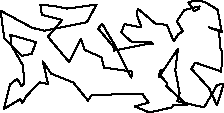 unitsize(0.001cm);
draw((3140,1401)--(3220,1454));
draw((3220,1454)--(3114,1629));
draw((3114,1629)--(3245,1828));
draw((3245,1828)--(3515,1892));
draw((3515,1892)--(3507,1851));
draw((3507,1851)--(3417,1808));
draw((3417,1808)--(3317,1966));
draw((3317,1966)--(3453,1998));
draw((3453,1998)--(3611,1968));
draw((3611,1968)--(3782,1865));
draw((3782,1865)--(3834,1827));
draw((3834,1827)--(3904,1444));
draw((3904,1444)--(3675,1522));
draw((3675,1522)--(3858,1472));
draw((3858,1472)--(3876,1165));
draw((3876,1165)--(3918,1088));
draw((3918,1088)--(3896,742));
draw((3896,742)--(3438,901));
draw((3438,901)--(3370,791));
draw((3370,791)--(3684,445));
draw((3684,445)--(3821,147));
draw((3821,147)--(3938,516));
draw((3938,516)--(3829,513));
draw((3829,513)--(3595,111));
draw((3595,111)--(3123,217));
draw((3123,217)--(3162,367));
draw((3162,367)--(3084,774));
draw((3084,774)--(3084,748));
draw((3084,748)--(3133,1143));
draw((3133,1143)--(2800,653));
draw((2800,653)--(2830,775));
draw((2830,775)--(2801,695));
draw((2801,695)--(2938,543));
draw((2938,543)--(2929,485));
draw((2929,485)--(3292,152));
draw((3292,152)--(3060,155));
draw((3060,155)--(3017,108));
draw((3017,108)--(2630,20));
draw((2630,20)--(2372,127));
draw((2372,127)--(2614,195));
draw((2614,195)--(2503,352));
draw((2503,352)--(1612,328));
draw((1612,328)--(1538,224));
draw((1538,224)--(1517,266));
draw((1517,266)--(1286,550));
draw((1286,550)--(896,705));
draw((896,705)--(749,920));
draw((749,920)--(844,520));
draw((844,520)--(694,552));
draw((694,552)--(468,319));
draw((468,319)--(387,190));
draw((387,190)--(347,252));
draw((347,252)--(61,81));
draw((61,81)--(171,514));
draw((171,514)--(298,615));
draw((298,615)--(380,478));
draw((380,478)--(422,542));
draw((422,542)--(399,850));
draw((399,850)--(193,1210));
draw((193,1210)--(177,1390));
draw((177,1390)--(627,1261));
draw((627,1261)--(556,1056));
draw((556,1056)--(376,1018));
draw((376,1018)--(71,1323));
draw((71,1323)--(3,1817));
draw((3,1817)--(563,1513));
draw((563,1513)--(782,1462));
draw((782,1462)--(1526,1612));
draw((1526,1612)--(1697,1924));
draw((1697,1924)--(1182,1853));
draw((1182,1853)--(962,1895));
draw((962,1895)--(706,1925));
draw((706,1925)--(731,1741));
draw((731,1741)--(1090,1652));
draw((1090,1652)--(839,1355));
draw((839,1355)--(1213,910));
draw((1213,910)--(1423,1322));
draw((1423,1322)--(1490,1123));
draw((1490,1123)--(1782,995));
draw((1782,995)--(1829,812));
draw((1829,812)--(2330,741));
draw((2330,741)--(2310,635));
draw((2310,635)--(2030,1186));
draw((2030,1186)--(1794,1589));
draw((1794,1589)--(1729,1498));
draw((1729,1498)--(2009,1163));
draw((2009,1163)--(2000,1110));
draw((2000,1110)--(2639,1239));
draw((2639,1239)--(2698,1221));
draw((2698,1221)--(2642,1269));
draw((2642,1269)--(2312,1270));
draw((2312,1270)--(2132,1432));
draw((2132,1432)--(2191,1579));
draw((2191,1579)--(2489,1520));
draw((2489,1520)--(2408,1747));
draw((2408,1747)--(2426,1851));
draw((2426,1851)--(2741,1583));
draw((2741,1583)--(2937,1568));
draw((2937,1568)--(3058,1276));
draw((3058,1276)--(3140,1401));
